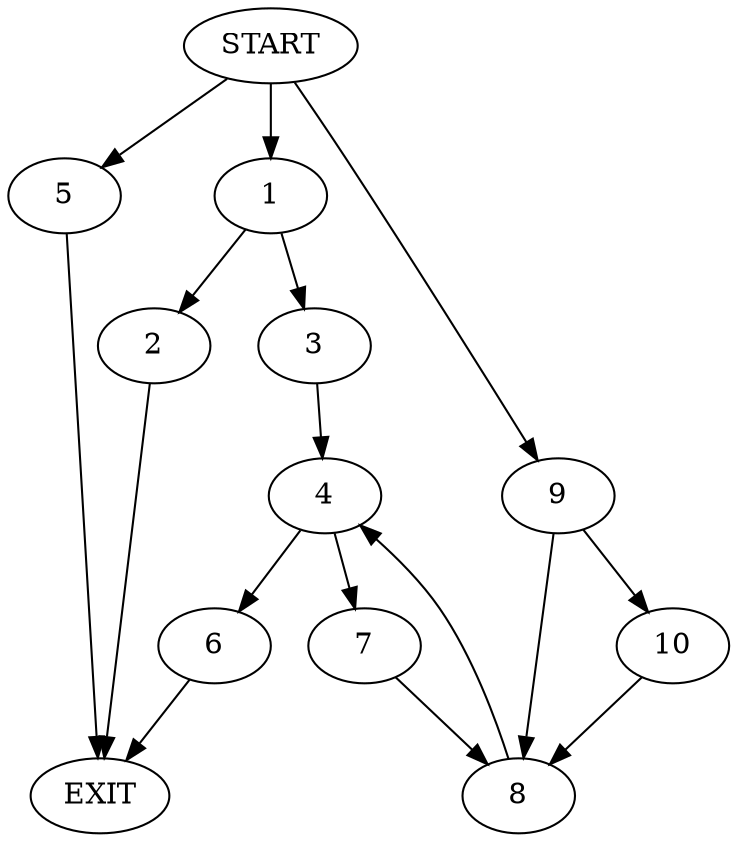 digraph {
0 [label="START"]
11 [label="EXIT"]
0 -> 1
1 -> 2
1 -> 3
3 -> 4
2 -> 11
0 -> 5
5 -> 11
4 -> 6
4 -> 7
7 -> 8
6 -> 11
8 -> 4
0 -> 9
9 -> 8
9 -> 10
10 -> 8
}
